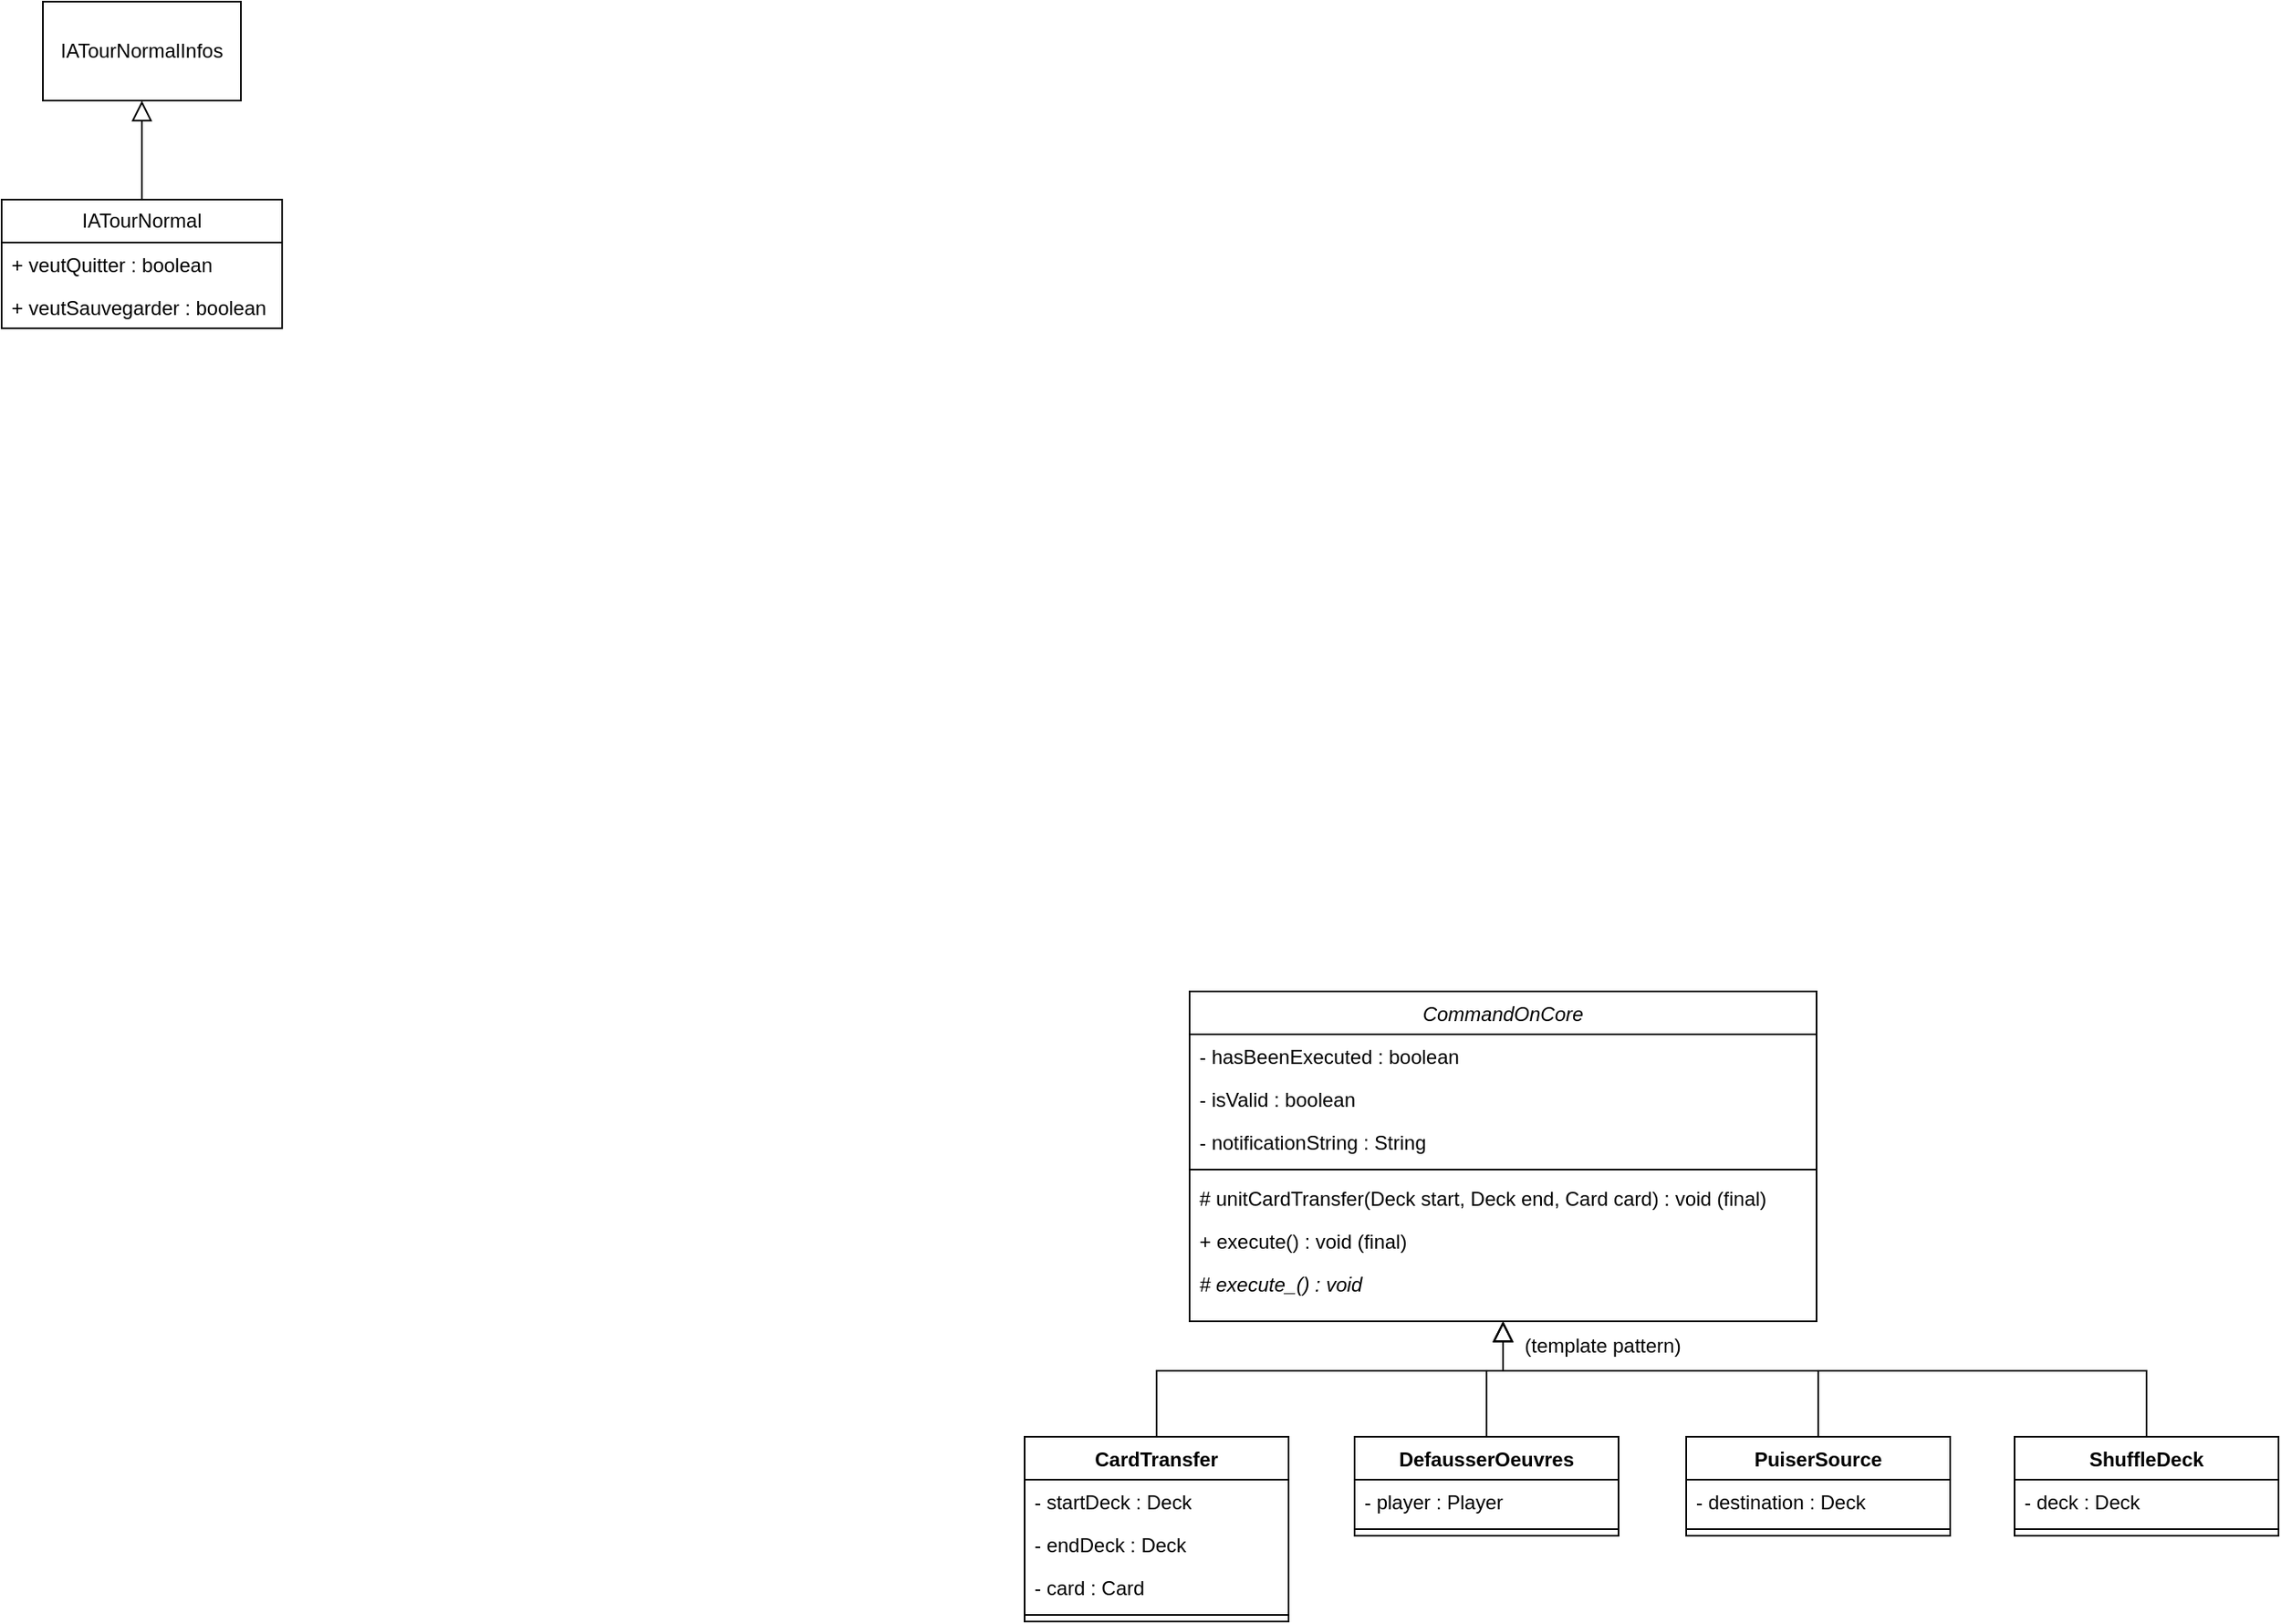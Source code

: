 <mxfile version="22.1.21" type="github">
  <diagram id="C5RBs43oDa-KdzZeNtuy" name="Page-1">
    <mxGraphModel dx="636" dy="321" grid="1" gridSize="10" guides="1" tooltips="1" connect="1" arrows="1" fold="1" page="1" pageScale="1" pageWidth="827" pageHeight="1169" math="0" shadow="0">
      <root>
        <mxCell id="WIyWlLk6GJQsqaUBKTNV-0" />
        <mxCell id="WIyWlLk6GJQsqaUBKTNV-1" parent="WIyWlLk6GJQsqaUBKTNV-0" />
        <mxCell id="i3LlxhzEXIOrOoSJDD8H-0" value="IATourNormal" style="swimlane;fontStyle=0;childLayout=stackLayout;horizontal=1;startSize=26;fillColor=none;horizontalStack=0;resizeParent=1;resizeParentMax=0;resizeLast=0;collapsible=1;marginBottom=0;whiteSpace=wrap;html=1;" vertex="1" parent="WIyWlLk6GJQsqaUBKTNV-1">
          <mxGeometry x="140" y="290" width="170" height="78" as="geometry" />
        </mxCell>
        <mxCell id="i3LlxhzEXIOrOoSJDD8H-1" value="+ veutQuitter : boolean" style="text;strokeColor=none;fillColor=none;align=left;verticalAlign=top;spacingLeft=4;spacingRight=4;overflow=hidden;rotatable=0;points=[[0,0.5],[1,0.5]];portConstraint=eastwest;whiteSpace=wrap;html=1;" vertex="1" parent="i3LlxhzEXIOrOoSJDD8H-0">
          <mxGeometry y="26" width="170" height="26" as="geometry" />
        </mxCell>
        <mxCell id="i3LlxhzEXIOrOoSJDD8H-2" value="+ veutSauvegarder : boolean" style="text;strokeColor=none;fillColor=none;align=left;verticalAlign=top;spacingLeft=4;spacingRight=4;overflow=hidden;rotatable=0;points=[[0,0.5],[1,0.5]];portConstraint=eastwest;whiteSpace=wrap;html=1;" vertex="1" parent="i3LlxhzEXIOrOoSJDD8H-0">
          <mxGeometry y="52" width="170" height="26" as="geometry" />
        </mxCell>
        <mxCell id="i3LlxhzEXIOrOoSJDD8H-4" value="IATourNormalInfos" style="rounded=0;whiteSpace=wrap;html=1;" vertex="1" parent="WIyWlLk6GJQsqaUBKTNV-1">
          <mxGeometry x="165" y="170" width="120" height="60" as="geometry" />
        </mxCell>
        <mxCell id="i3LlxhzEXIOrOoSJDD8H-5" value="" style="endArrow=block;endSize=10;endFill=0;shadow=0;strokeWidth=1;rounded=0;edgeStyle=elbowEdgeStyle;elbow=vertical;exitX=0.5;exitY=0;exitDx=0;exitDy=0;entryX=0.5;entryY=1;entryDx=0;entryDy=0;" edge="1" parent="WIyWlLk6GJQsqaUBKTNV-1" source="i3LlxhzEXIOrOoSJDD8H-0" target="i3LlxhzEXIOrOoSJDD8H-4">
          <mxGeometry width="160" relative="1" as="geometry">
            <mxPoint x="120" y="572" as="sourcePoint" />
            <mxPoint x="440" y="490" as="targetPoint" />
          </mxGeometry>
        </mxCell>
        <mxCell id="i3LlxhzEXIOrOoSJDD8H-6" value="CommandOnCore" style="swimlane;fontStyle=2;align=center;verticalAlign=top;childLayout=stackLayout;horizontal=1;startSize=26;horizontalStack=0;resizeParent=1;resizeLast=0;collapsible=1;marginBottom=0;rounded=0;shadow=0;strokeWidth=1;" vertex="1" parent="WIyWlLk6GJQsqaUBKTNV-1">
          <mxGeometry x="860" y="770" width="380" height="200" as="geometry">
            <mxRectangle x="860" y="770" width="160" height="26" as="alternateBounds" />
          </mxGeometry>
        </mxCell>
        <mxCell id="i3LlxhzEXIOrOoSJDD8H-7" value="- hasBeenExecuted : boolean" style="text;align=left;verticalAlign=top;spacingLeft=4;spacingRight=4;overflow=hidden;rotatable=0;points=[[0,0.5],[1,0.5]];portConstraint=eastwest;" vertex="1" parent="i3LlxhzEXIOrOoSJDD8H-6">
          <mxGeometry y="26" width="380" height="26" as="geometry" />
        </mxCell>
        <mxCell id="i3LlxhzEXIOrOoSJDD8H-10" value="- isValid : boolean" style="text;align=left;verticalAlign=top;spacingLeft=4;spacingRight=4;overflow=hidden;rotatable=0;points=[[0,0.5],[1,0.5]];portConstraint=eastwest;" vertex="1" parent="i3LlxhzEXIOrOoSJDD8H-6">
          <mxGeometry y="52" width="380" height="26" as="geometry" />
        </mxCell>
        <mxCell id="i3LlxhzEXIOrOoSJDD8H-11" value="- notificationString : String" style="text;align=left;verticalAlign=top;spacingLeft=4;spacingRight=4;overflow=hidden;rotatable=0;points=[[0,0.5],[1,0.5]];portConstraint=eastwest;" vertex="1" parent="i3LlxhzEXIOrOoSJDD8H-6">
          <mxGeometry y="78" width="380" height="26" as="geometry" />
        </mxCell>
        <mxCell id="i3LlxhzEXIOrOoSJDD8H-9" value="" style="line;html=1;strokeWidth=1;align=left;verticalAlign=middle;spacingTop=-1;spacingLeft=3;spacingRight=3;rotatable=0;labelPosition=right;points=[];portConstraint=eastwest;" vertex="1" parent="i3LlxhzEXIOrOoSJDD8H-6">
          <mxGeometry y="104" width="380" height="8" as="geometry" />
        </mxCell>
        <mxCell id="i3LlxhzEXIOrOoSJDD8H-8" value="# unitCardTransfer(Deck start, Deck end, Card card) : void (final)" style="text;align=left;verticalAlign=top;spacingLeft=4;spacingRight=4;overflow=hidden;rotatable=0;points=[[0,0.5],[1,0.5]];portConstraint=eastwest;rounded=0;shadow=0;html=0;" vertex="1" parent="i3LlxhzEXIOrOoSJDD8H-6">
          <mxGeometry y="112" width="380" height="26" as="geometry" />
        </mxCell>
        <mxCell id="i3LlxhzEXIOrOoSJDD8H-13" value="+ execute() : void (final)" style="text;align=left;verticalAlign=top;spacingLeft=4;spacingRight=4;overflow=hidden;rotatable=0;points=[[0,0.5],[1,0.5]];portConstraint=eastwest;rounded=0;shadow=0;html=0;" vertex="1" parent="i3LlxhzEXIOrOoSJDD8H-6">
          <mxGeometry y="138" width="380" height="26" as="geometry" />
        </mxCell>
        <mxCell id="i3LlxhzEXIOrOoSJDD8H-14" value="# execute_() : void" style="text;align=left;verticalAlign=top;spacingLeft=4;spacingRight=4;overflow=hidden;rotatable=0;points=[[0,0.5],[1,0.5]];portConstraint=eastwest;rounded=0;shadow=0;html=0;fontStyle=2" vertex="1" parent="i3LlxhzEXIOrOoSJDD8H-6">
          <mxGeometry y="164" width="380" height="26" as="geometry" />
        </mxCell>
        <mxCell id="i3LlxhzEXIOrOoSJDD8H-15" value="CardTransfer" style="swimlane;fontStyle=1;align=center;verticalAlign=top;childLayout=stackLayout;horizontal=1;startSize=26;horizontalStack=0;resizeParent=1;resizeParentMax=0;resizeLast=0;collapsible=1;marginBottom=0;whiteSpace=wrap;html=1;" vertex="1" parent="WIyWlLk6GJQsqaUBKTNV-1">
          <mxGeometry x="760" y="1040" width="160" height="112" as="geometry" />
        </mxCell>
        <mxCell id="i3LlxhzEXIOrOoSJDD8H-19" value="- startDeck : Deck" style="text;strokeColor=none;fillColor=none;align=left;verticalAlign=top;spacingLeft=4;spacingRight=4;overflow=hidden;rotatable=0;points=[[0,0.5],[1,0.5]];portConstraint=eastwest;whiteSpace=wrap;html=1;" vertex="1" parent="i3LlxhzEXIOrOoSJDD8H-15">
          <mxGeometry y="26" width="160" height="26" as="geometry" />
        </mxCell>
        <mxCell id="i3LlxhzEXIOrOoSJDD8H-20" value="- endDeck : Deck" style="text;strokeColor=none;fillColor=none;align=left;verticalAlign=top;spacingLeft=4;spacingRight=4;overflow=hidden;rotatable=0;points=[[0,0.5],[1,0.5]];portConstraint=eastwest;whiteSpace=wrap;html=1;" vertex="1" parent="i3LlxhzEXIOrOoSJDD8H-15">
          <mxGeometry y="52" width="160" height="26" as="geometry" />
        </mxCell>
        <mxCell id="i3LlxhzEXIOrOoSJDD8H-21" value="- card : Card" style="text;strokeColor=none;fillColor=none;align=left;verticalAlign=top;spacingLeft=4;spacingRight=4;overflow=hidden;rotatable=0;points=[[0,0.5],[1,0.5]];portConstraint=eastwest;whiteSpace=wrap;html=1;" vertex="1" parent="i3LlxhzEXIOrOoSJDD8H-15">
          <mxGeometry y="78" width="160" height="26" as="geometry" />
        </mxCell>
        <mxCell id="i3LlxhzEXIOrOoSJDD8H-16" value="" style="line;strokeWidth=1;fillColor=none;align=left;verticalAlign=middle;spacingTop=-1;spacingLeft=3;spacingRight=3;rotatable=0;labelPosition=right;points=[];portConstraint=eastwest;strokeColor=inherit;" vertex="1" parent="i3LlxhzEXIOrOoSJDD8H-15">
          <mxGeometry y="104" width="160" height="8" as="geometry" />
        </mxCell>
        <mxCell id="i3LlxhzEXIOrOoSJDD8H-22" value="DefausserOeuvres" style="swimlane;fontStyle=1;align=center;verticalAlign=top;childLayout=stackLayout;horizontal=1;startSize=26;horizontalStack=0;resizeParent=1;resizeParentMax=0;resizeLast=0;collapsible=1;marginBottom=0;whiteSpace=wrap;html=1;" vertex="1" parent="WIyWlLk6GJQsqaUBKTNV-1">
          <mxGeometry x="960" y="1040" width="160" height="60" as="geometry" />
        </mxCell>
        <mxCell id="i3LlxhzEXIOrOoSJDD8H-23" value="- player : Player" style="text;strokeColor=none;fillColor=none;align=left;verticalAlign=top;spacingLeft=4;spacingRight=4;overflow=hidden;rotatable=0;points=[[0,0.5],[1,0.5]];portConstraint=eastwest;whiteSpace=wrap;html=1;" vertex="1" parent="i3LlxhzEXIOrOoSJDD8H-22">
          <mxGeometry y="26" width="160" height="26" as="geometry" />
        </mxCell>
        <mxCell id="i3LlxhzEXIOrOoSJDD8H-26" value="" style="line;strokeWidth=1;fillColor=none;align=left;verticalAlign=middle;spacingTop=-1;spacingLeft=3;spacingRight=3;rotatable=0;labelPosition=right;points=[];portConstraint=eastwest;strokeColor=inherit;" vertex="1" parent="i3LlxhzEXIOrOoSJDD8H-22">
          <mxGeometry y="52" width="160" height="8" as="geometry" />
        </mxCell>
        <mxCell id="i3LlxhzEXIOrOoSJDD8H-27" value="PuiserSource" style="swimlane;fontStyle=1;align=center;verticalAlign=top;childLayout=stackLayout;horizontal=1;startSize=26;horizontalStack=0;resizeParent=1;resizeParentMax=0;resizeLast=0;collapsible=1;marginBottom=0;whiteSpace=wrap;html=1;" vertex="1" parent="WIyWlLk6GJQsqaUBKTNV-1">
          <mxGeometry x="1161" y="1040" width="160" height="60" as="geometry" />
        </mxCell>
        <mxCell id="i3LlxhzEXIOrOoSJDD8H-28" value="- destination : Deck" style="text;strokeColor=none;fillColor=none;align=left;verticalAlign=top;spacingLeft=4;spacingRight=4;overflow=hidden;rotatable=0;points=[[0,0.5],[1,0.5]];portConstraint=eastwest;whiteSpace=wrap;html=1;" vertex="1" parent="i3LlxhzEXIOrOoSJDD8H-27">
          <mxGeometry y="26" width="160" height="26" as="geometry" />
        </mxCell>
        <mxCell id="i3LlxhzEXIOrOoSJDD8H-31" value="" style="line;strokeWidth=1;fillColor=none;align=left;verticalAlign=middle;spacingTop=-1;spacingLeft=3;spacingRight=3;rotatable=0;labelPosition=right;points=[];portConstraint=eastwest;strokeColor=inherit;" vertex="1" parent="i3LlxhzEXIOrOoSJDD8H-27">
          <mxGeometry y="52" width="160" height="8" as="geometry" />
        </mxCell>
        <mxCell id="i3LlxhzEXIOrOoSJDD8H-32" value="ShuffleDeck" style="swimlane;fontStyle=1;align=center;verticalAlign=top;childLayout=stackLayout;horizontal=1;startSize=26;horizontalStack=0;resizeParent=1;resizeParentMax=0;resizeLast=0;collapsible=1;marginBottom=0;whiteSpace=wrap;html=1;" vertex="1" parent="WIyWlLk6GJQsqaUBKTNV-1">
          <mxGeometry x="1360" y="1040" width="160" height="60" as="geometry" />
        </mxCell>
        <mxCell id="i3LlxhzEXIOrOoSJDD8H-33" value="- deck : Deck" style="text;strokeColor=none;fillColor=none;align=left;verticalAlign=top;spacingLeft=4;spacingRight=4;overflow=hidden;rotatable=0;points=[[0,0.5],[1,0.5]];portConstraint=eastwest;whiteSpace=wrap;html=1;" vertex="1" parent="i3LlxhzEXIOrOoSJDD8H-32">
          <mxGeometry y="26" width="160" height="26" as="geometry" />
        </mxCell>
        <mxCell id="i3LlxhzEXIOrOoSJDD8H-34" value="" style="line;strokeWidth=1;fillColor=none;align=left;verticalAlign=middle;spacingTop=-1;spacingLeft=3;spacingRight=3;rotatable=0;labelPosition=right;points=[];portConstraint=eastwest;strokeColor=inherit;" vertex="1" parent="i3LlxhzEXIOrOoSJDD8H-32">
          <mxGeometry y="52" width="160" height="8" as="geometry" />
        </mxCell>
        <mxCell id="i3LlxhzEXIOrOoSJDD8H-35" value="" style="endArrow=block;endSize=10;endFill=0;shadow=0;strokeWidth=1;rounded=0;edgeStyle=elbowEdgeStyle;elbow=vertical;exitX=0.5;exitY=0;exitDx=0;exitDy=0;entryX=0.5;entryY=1;entryDx=0;entryDy=0;" edge="1" parent="WIyWlLk6GJQsqaUBKTNV-1" source="i3LlxhzEXIOrOoSJDD8H-15" target="i3LlxhzEXIOrOoSJDD8H-6">
          <mxGeometry width="160" relative="1" as="geometry">
            <mxPoint x="770" y="920" as="sourcePoint" />
            <mxPoint x="930" y="830" as="targetPoint" />
            <Array as="points">
              <mxPoint x="860" y="1000" />
            </Array>
          </mxGeometry>
        </mxCell>
        <mxCell id="i3LlxhzEXIOrOoSJDD8H-37" value="" style="endArrow=block;endSize=10;endFill=0;shadow=0;strokeWidth=1;rounded=0;edgeStyle=elbowEdgeStyle;elbow=vertical;exitX=0.5;exitY=0;exitDx=0;exitDy=0;entryX=0.5;entryY=1;entryDx=0;entryDy=0;" edge="1" parent="WIyWlLk6GJQsqaUBKTNV-1" source="i3LlxhzEXIOrOoSJDD8H-22" target="i3LlxhzEXIOrOoSJDD8H-6">
          <mxGeometry width="160" relative="1" as="geometry">
            <mxPoint x="850" y="1050" as="sourcePoint" />
            <mxPoint x="980" y="860" as="targetPoint" />
            <Array as="points">
              <mxPoint x="1020" y="1000" />
            </Array>
          </mxGeometry>
        </mxCell>
        <mxCell id="i3LlxhzEXIOrOoSJDD8H-38" value="" style="endArrow=block;endSize=10;endFill=0;shadow=0;strokeWidth=1;rounded=0;edgeStyle=elbowEdgeStyle;elbow=vertical;exitX=0.5;exitY=0;exitDx=0;exitDy=0;entryX=0.5;entryY=1;entryDx=0;entryDy=0;" edge="1" parent="WIyWlLk6GJQsqaUBKTNV-1" source="i3LlxhzEXIOrOoSJDD8H-32" target="i3LlxhzEXIOrOoSJDD8H-6">
          <mxGeometry width="160" relative="1" as="geometry">
            <mxPoint x="860" y="1060" as="sourcePoint" />
            <mxPoint x="960" y="890" as="targetPoint" />
            <Array as="points">
              <mxPoint x="1220" y="1000" />
            </Array>
          </mxGeometry>
        </mxCell>
        <mxCell id="i3LlxhzEXIOrOoSJDD8H-39" value="" style="endArrow=block;endSize=10;endFill=0;shadow=0;strokeWidth=1;rounded=0;edgeStyle=elbowEdgeStyle;elbow=vertical;exitX=0.5;exitY=0;exitDx=0;exitDy=0;entryX=0.5;entryY=1;entryDx=0;entryDy=0;" edge="1" parent="WIyWlLk6GJQsqaUBKTNV-1" source="i3LlxhzEXIOrOoSJDD8H-27" target="i3LlxhzEXIOrOoSJDD8H-6">
          <mxGeometry width="160" relative="1" as="geometry">
            <mxPoint x="870" y="1070" as="sourcePoint" />
            <mxPoint x="960" y="810" as="targetPoint" />
            <Array as="points">
              <mxPoint x="1120" y="1000" />
            </Array>
          </mxGeometry>
        </mxCell>
        <mxCell id="i3LlxhzEXIOrOoSJDD8H-41" value="(template pattern)" style="text;html=1;align=center;verticalAlign=middle;resizable=0;points=[];autosize=1;strokeColor=none;fillColor=none;" vertex="1" parent="WIyWlLk6GJQsqaUBKTNV-1">
          <mxGeometry x="1050" y="970" width="120" height="30" as="geometry" />
        </mxCell>
      </root>
    </mxGraphModel>
  </diagram>
</mxfile>
